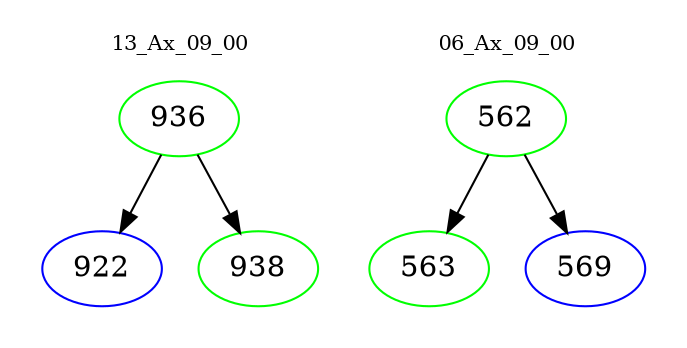 digraph{
subgraph cluster_0 {
color = white
label = "13_Ax_09_00";
fontsize=10;
T0_936 [label="936", color="green"]
T0_936 -> T0_922 [color="black"]
T0_922 [label="922", color="blue"]
T0_936 -> T0_938 [color="black"]
T0_938 [label="938", color="green"]
}
subgraph cluster_1 {
color = white
label = "06_Ax_09_00";
fontsize=10;
T1_562 [label="562", color="green"]
T1_562 -> T1_563 [color="black"]
T1_563 [label="563", color="green"]
T1_562 -> T1_569 [color="black"]
T1_569 [label="569", color="blue"]
}
}
